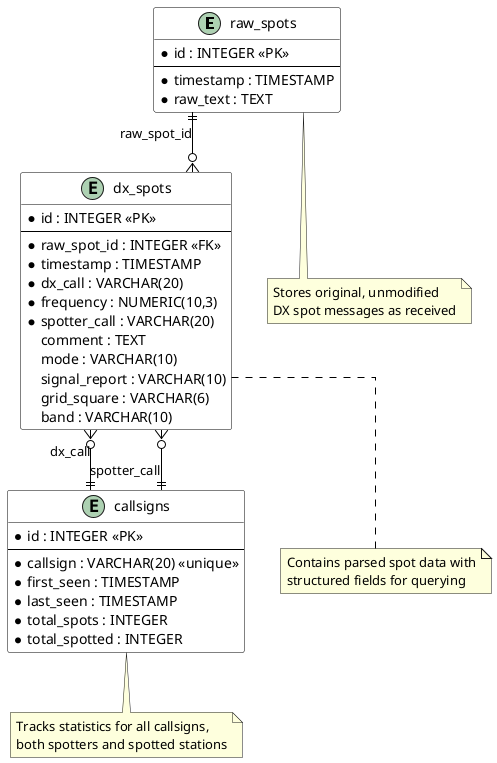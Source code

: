 @startuml plantuml_er_diagram

' Styling
skinparam linetype ortho
skinparam class {
    BackgroundColor White
    ArrowColor Black
    BorderColor Black
}

entity "raw_spots" as raw {
    * id : INTEGER <<PK>>
    --
    * timestamp : TIMESTAMP
    * raw_text : TEXT
}

entity "dx_spots" as spots {
    * id : INTEGER <<PK>>
    --
    * raw_spot_id : INTEGER <<FK>>
    * timestamp : TIMESTAMP
    * dx_call : VARCHAR(20)
    * frequency : NUMERIC(10,3)
    * spotter_call : VARCHAR(20)
    comment : TEXT
    mode : VARCHAR(10)
    signal_report : VARCHAR(10)
    grid_square : VARCHAR(6)
    band : VARCHAR(10)
}

entity "callsigns" as calls {
    * id : INTEGER <<PK>>
    --
    * callsign : VARCHAR(20) <<unique>>
    * first_seen : TIMESTAMP
    * last_seen : TIMESTAMP
    * total_spots : INTEGER
    * total_spotted : INTEGER
}

' Relationships
raw ||--o{ spots : "raw_spot_id"
spots }o--|| calls : "dx_call"
spots }o--|| calls : "spotter_call"

note bottom of raw
  Stores original, unmodified
  DX spot messages as received
end note

note bottom of spots
  Contains parsed spot data with
  structured fields for querying
end note

note bottom of calls
  Tracks statistics for all callsigns,
  both spotters and spotted stations
end note

@enduml